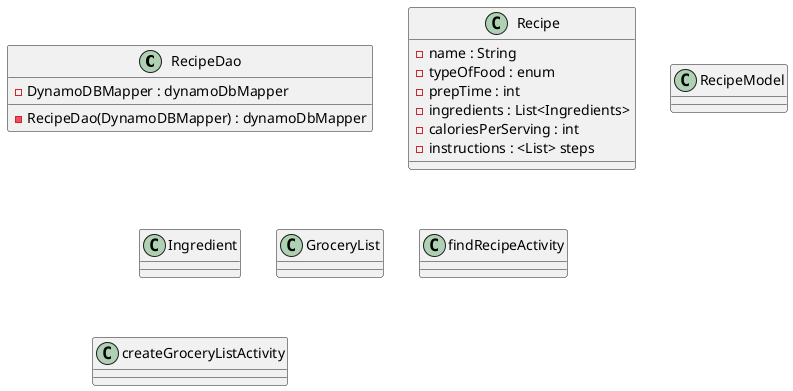 @startuml
class RecipeDao{
    - DynamoDBMapper : dynamoDbMapper
    - RecipeDao(DynamoDBMapper) : dynamoDbMapper
    }
class Recipe {
    - name : String
    - typeOfFood : enum
    - prepTime : int
    - ingredients : List<Ingredients>
    - caloriesPerServing : int
    - instructions : <List> steps
    }

class RecipeModel
class Ingredient
class GroceryList
class findRecipeActivity

class createGroceryListActivity
@enduml